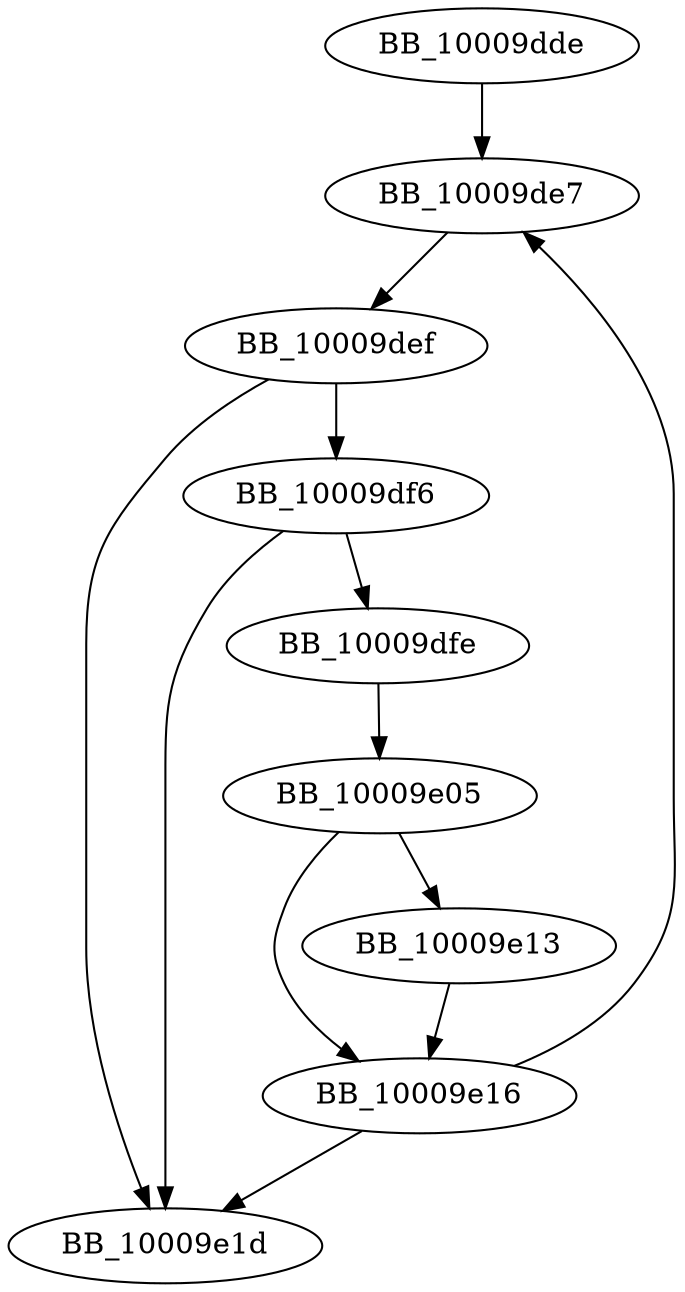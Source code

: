 DiGraph __malloc_crt{
BB_10009dde->BB_10009de7
BB_10009de7->BB_10009def
BB_10009def->BB_10009df6
BB_10009def->BB_10009e1d
BB_10009df6->BB_10009dfe
BB_10009df6->BB_10009e1d
BB_10009dfe->BB_10009e05
BB_10009e05->BB_10009e13
BB_10009e05->BB_10009e16
BB_10009e13->BB_10009e16
BB_10009e16->BB_10009de7
BB_10009e16->BB_10009e1d
}
